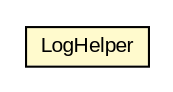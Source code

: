 #!/usr/local/bin/dot
#
# Class diagram 
# Generated by UMLGraph version R5_6-24-gf6e263 (http://www.umlgraph.org/)
#

digraph G {
	edge [fontname="arial",fontsize=10,labelfontname="arial",labelfontsize=10];
	node [fontname="arial",fontsize=10,shape=plaintext];
	nodesep=0.25;
	ranksep=0.5;
	// org.miloss.fgsms.presentation.LogHelper
	c753349 [label=<<table title="org.miloss.fgsms.presentation.LogHelper" border="0" cellborder="1" cellspacing="0" cellpadding="2" port="p" bgcolor="lemonChiffon" href="./LogHelper.html">
		<tr><td><table border="0" cellspacing="0" cellpadding="1">
<tr><td align="center" balign="center"> LogHelper </td></tr>
		</table></td></tr>
		</table>>, URL="./LogHelper.html", fontname="arial", fontcolor="black", fontsize=10.0];
}

